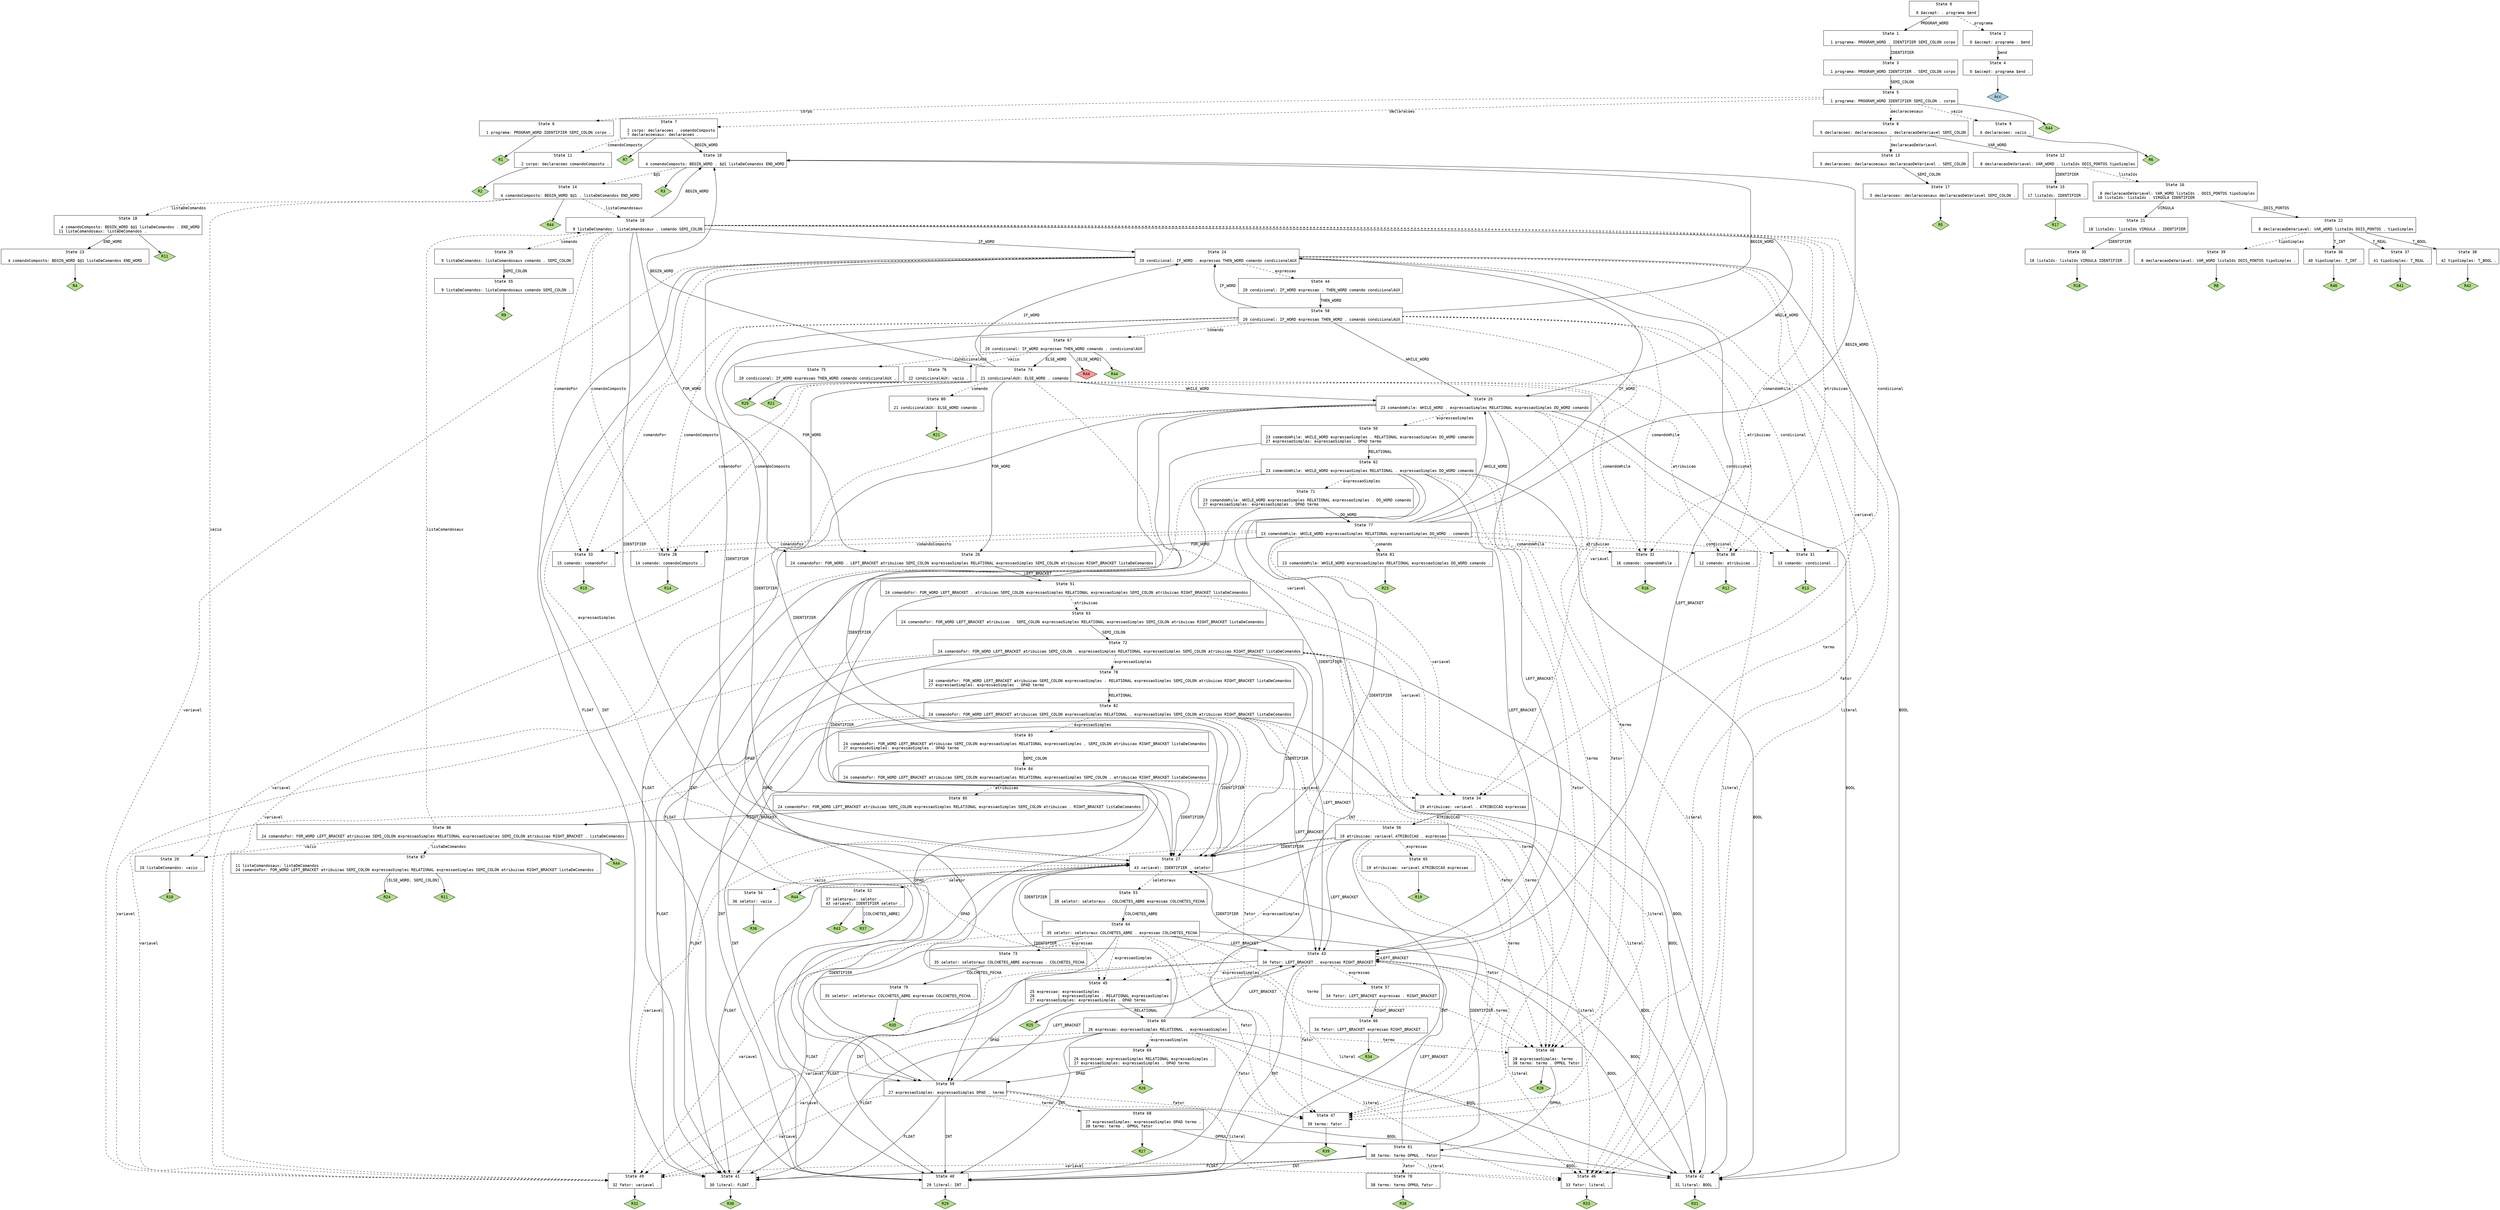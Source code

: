 // Generated by GNU Bison 3.5.1.
// Report bugs to <bug-bison@gnu.org>.
// Home page: <https://www.gnu.org/software/bison/>.

digraph "trabalhoFinal.y"
{
  node [fontname = courier, shape = box, colorscheme = paired6]
  edge [fontname = courier]

  0 [label="State 0\n\l  0 $accept: . programa $end\l"]
  0 -> 1 [style=solid label="PROGRAM_WORD"]
  0 -> 2 [style=dashed label="programa"]
  1 [label="State 1\n\l  1 programa: PROGRAM_WORD . IDENTIFIER SEMI_COLON corpo\l"]
  1 -> 3 [style=solid label="IDENTIFIER"]
  2 [label="State 2\n\l  0 $accept: programa . $end\l"]
  2 -> 4 [style=solid label="$end"]
  3 [label="State 3\n\l  1 programa: PROGRAM_WORD IDENTIFIER . SEMI_COLON corpo\l"]
  3 -> 5 [style=solid label="SEMI_COLON"]
  4 [label="State 4\n\l  0 $accept: programa $end .\l"]
  4 -> "4R0" [style=solid]
 "4R0" [label="Acc", fillcolor=1, shape=diamond, style=filled]
  5 [label="State 5\n\l  1 programa: PROGRAM_WORD IDENTIFIER SEMI_COLON . corpo\l"]
  5 -> 6 [style=dashed label="corpo"]
  5 -> 7 [style=dashed label="declaracoes"]
  5 -> 8 [style=dashed label="declaracoesaux"]
  5 -> 9 [style=dashed label="vazio"]
  5 -> "5R44" [style=solid]
 "5R44" [label="R44", fillcolor=3, shape=diamond, style=filled]
  6 [label="State 6\n\l  1 programa: PROGRAM_WORD IDENTIFIER SEMI_COLON corpo .\l"]
  6 -> "6R1" [style=solid]
 "6R1" [label="R1", fillcolor=3, shape=diamond, style=filled]
  7 [label="State 7\n\l  2 corpo: declaracoes . comandoComposto\l  7 declaracoesaux: declaracoes .\l"]
  7 -> 10 [style=solid label="BEGIN_WORD"]
  7 -> 11 [style=dashed label="comandoComposto"]
  7 -> "7R7" [style=solid]
 "7R7" [label="R7", fillcolor=3, shape=diamond, style=filled]
  8 [label="State 8\n\l  5 declaracoes: declaracoesaux . declaracaoDeVariavel SEMI_COLON\l"]
  8 -> 12 [style=solid label="VAR_WORD"]
  8 -> 13 [style=dashed label="declaracaoDeVariavel"]
  9 [label="State 9\n\l  6 declaracoes: vazio .\l"]
  9 -> "9R6" [style=solid]
 "9R6" [label="R6", fillcolor=3, shape=diamond, style=filled]
  10 [label="State 10\n\l  4 comandoComposto: BEGIN_WORD . $@1 listaDeComandos END_WORD\l"]
  10 -> 14 [style=dashed label="$@1"]
  10 -> "10R3" [style=solid]
 "10R3" [label="R3", fillcolor=3, shape=diamond, style=filled]
  11 [label="State 11\n\l  2 corpo: declaracoes comandoComposto .\l"]
  11 -> "11R2" [style=solid]
 "11R2" [label="R2", fillcolor=3, shape=diamond, style=filled]
  12 [label="State 12\n\l  8 declaracaoDeVariavel: VAR_WORD . listaIds DOIS_PONTOS tipoSimples\l"]
  12 -> 15 [style=solid label="IDENTIFIER"]
  12 -> 16 [style=dashed label="listaIds"]
  13 [label="State 13\n\l  5 declaracoes: declaracoesaux declaracaoDeVariavel . SEMI_COLON\l"]
  13 -> 17 [style=solid label="SEMI_COLON"]
  14 [label="State 14\n\l  4 comandoComposto: BEGIN_WORD $@1 . listaDeComandos END_WORD\l"]
  14 -> 18 [style=dashed label="listaDeComandos"]
  14 -> 19 [style=dashed label="listaComandosaux"]
  14 -> 20 [style=dashed label="vazio"]
  14 -> "14R44" [style=solid]
 "14R44" [label="R44", fillcolor=3, shape=diamond, style=filled]
  15 [label="State 15\n\l 17 listaIds: IDENTIFIER .\l"]
  15 -> "15R17" [style=solid]
 "15R17" [label="R17", fillcolor=3, shape=diamond, style=filled]
  16 [label="State 16\n\l  8 declaracaoDeVariavel: VAR_WORD listaIds . DOIS_PONTOS tipoSimples\l 18 listaIds: listaIds . VIRGULA IDENTIFIER\l"]
  16 -> 21 [style=solid label="VIRGULA"]
  16 -> 22 [style=solid label="DOIS_PONTOS"]
  17 [label="State 17\n\l  5 declaracoes: declaracoesaux declaracaoDeVariavel SEMI_COLON .\l"]
  17 -> "17R5" [style=solid]
 "17R5" [label="R5", fillcolor=3, shape=diamond, style=filled]
  18 [label="State 18\n\l  4 comandoComposto: BEGIN_WORD $@1 listaDeComandos . END_WORD\l 11 listaComandosaux: listaDeComandos .\l"]
  18 -> 23 [style=solid label="END_WORD"]
  18 -> "18R11" [style=solid]
 "18R11" [label="R11", fillcolor=3, shape=diamond, style=filled]
  19 [label="State 19\n\l  9 listaDeComandos: listaComandosaux . comando SEMI_COLON\l"]
  19 -> 24 [style=solid label="IF_WORD"]
  19 -> 25 [style=solid label="WHILE_WORD"]
  19 -> 26 [style=solid label="FOR_WORD"]
  19 -> 10 [style=solid label="BEGIN_WORD"]
  19 -> 27 [style=solid label="IDENTIFIER"]
  19 -> 28 [style=dashed label="comandoComposto"]
  19 -> 29 [style=dashed label="comando"]
  19 -> 30 [style=dashed label="atribuicao"]
  19 -> 31 [style=dashed label="condicional"]
  19 -> 32 [style=dashed label="comandoWhile"]
  19 -> 33 [style=dashed label="comandoFor"]
  19 -> 34 [style=dashed label="variavel"]
  20 [label="State 20\n\l 10 listaDeComandos: vazio .\l"]
  20 -> "20R10" [style=solid]
 "20R10" [label="R10", fillcolor=3, shape=diamond, style=filled]
  21 [label="State 21\n\l 18 listaIds: listaIds VIRGULA . IDENTIFIER\l"]
  21 -> 35 [style=solid label="IDENTIFIER"]
  22 [label="State 22\n\l  8 declaracaoDeVariavel: VAR_WORD listaIds DOIS_PONTOS . tipoSimples\l"]
  22 -> 36 [style=solid label="T_INT"]
  22 -> 37 [style=solid label="T_REAL"]
  22 -> 38 [style=solid label="T_BOOL"]
  22 -> 39 [style=dashed label="tipoSimples"]
  23 [label="State 23\n\l  4 comandoComposto: BEGIN_WORD $@1 listaDeComandos END_WORD .\l"]
  23 -> "23R4" [style=solid]
 "23R4" [label="R4", fillcolor=3, shape=diamond, style=filled]
  24 [label="State 24\n\l 20 condicional: IF_WORD . expressao THEN_WORD comando condicionalAUX\l"]
  24 -> 40 [style=solid label="INT"]
  24 -> 41 [style=solid label="FLOAT"]
  24 -> 42 [style=solid label="BOOL"]
  24 -> 27 [style=solid label="IDENTIFIER"]
  24 -> 43 [style=solid label="LEFT_BRACKET"]
  24 -> 44 [style=dashed label="expressao"]
  24 -> 45 [style=dashed label="expressaoSimples"]
  24 -> 46 [style=dashed label="literal"]
  24 -> 47 [style=dashed label="fator"]
  24 -> 48 [style=dashed label="termo"]
  24 -> 49 [style=dashed label="variavel"]
  25 [label="State 25\n\l 23 comandoWhile: WHILE_WORD . expressaoSimples RELATIONAL expressaoSimples DO_WORD comando\l"]
  25 -> 40 [style=solid label="INT"]
  25 -> 41 [style=solid label="FLOAT"]
  25 -> 42 [style=solid label="BOOL"]
  25 -> 27 [style=solid label="IDENTIFIER"]
  25 -> 43 [style=solid label="LEFT_BRACKET"]
  25 -> 50 [style=dashed label="expressaoSimples"]
  25 -> 46 [style=dashed label="literal"]
  25 -> 47 [style=dashed label="fator"]
  25 -> 48 [style=dashed label="termo"]
  25 -> 49 [style=dashed label="variavel"]
  26 [label="State 26\n\l 24 comandoFor: FOR_WORD . LEFT_BRACKET atribuicao SEMI_COLON expressaoSimples RELATIONAL expressaoSimples SEMI_COLON atribuicao RIGHT_BRACKET listaDeComandos\l"]
  26 -> 51 [style=solid label="LEFT_BRACKET"]
  27 [label="State 27\n\l 43 variavel: IDENTIFIER . seletor\l"]
  27 -> 52 [style=dashed label="seletor"]
  27 -> 53 [style=dashed label="seletoraux"]
  27 -> 54 [style=dashed label="vazio"]
  27 -> "27R44" [style=solid]
 "27R44" [label="R44", fillcolor=3, shape=diamond, style=filled]
  28 [label="State 28\n\l 14 comando: comandoComposto .\l"]
  28 -> "28R14" [style=solid]
 "28R14" [label="R14", fillcolor=3, shape=diamond, style=filled]
  29 [label="State 29\n\l  9 listaDeComandos: listaComandosaux comando . SEMI_COLON\l"]
  29 -> 55 [style=solid label="SEMI_COLON"]
  30 [label="State 30\n\l 12 comando: atribuicao .\l"]
  30 -> "30R12" [style=solid]
 "30R12" [label="R12", fillcolor=3, shape=diamond, style=filled]
  31 [label="State 31\n\l 13 comando: condicional .\l"]
  31 -> "31R13" [style=solid]
 "31R13" [label="R13", fillcolor=3, shape=diamond, style=filled]
  32 [label="State 32\n\l 16 comando: comandoWhile .\l"]
  32 -> "32R16" [style=solid]
 "32R16" [label="R16", fillcolor=3, shape=diamond, style=filled]
  33 [label="State 33\n\l 15 comando: comandoFor .\l"]
  33 -> "33R15" [style=solid]
 "33R15" [label="R15", fillcolor=3, shape=diamond, style=filled]
  34 [label="State 34\n\l 19 atribuicao: variavel . ATRIBUICAO expressao\l"]
  34 -> 56 [style=solid label="ATRIBUICAO"]
  35 [label="State 35\n\l 18 listaIds: listaIds VIRGULA IDENTIFIER .\l"]
  35 -> "35R18" [style=solid]
 "35R18" [label="R18", fillcolor=3, shape=diamond, style=filled]
  36 [label="State 36\n\l 40 tipoSimples: T_INT .\l"]
  36 -> "36R40" [style=solid]
 "36R40" [label="R40", fillcolor=3, shape=diamond, style=filled]
  37 [label="State 37\n\l 41 tipoSimples: T_REAL .\l"]
  37 -> "37R41" [style=solid]
 "37R41" [label="R41", fillcolor=3, shape=diamond, style=filled]
  38 [label="State 38\n\l 42 tipoSimples: T_BOOL .\l"]
  38 -> "38R42" [style=solid]
 "38R42" [label="R42", fillcolor=3, shape=diamond, style=filled]
  39 [label="State 39\n\l  8 declaracaoDeVariavel: VAR_WORD listaIds DOIS_PONTOS tipoSimples .\l"]
  39 -> "39R8" [style=solid]
 "39R8" [label="R8", fillcolor=3, shape=diamond, style=filled]
  40 [label="State 40\n\l 29 literal: INT .\l"]
  40 -> "40R29" [style=solid]
 "40R29" [label="R29", fillcolor=3, shape=diamond, style=filled]
  41 [label="State 41\n\l 30 literal: FLOAT .\l"]
  41 -> "41R30" [style=solid]
 "41R30" [label="R30", fillcolor=3, shape=diamond, style=filled]
  42 [label="State 42\n\l 31 literal: BOOL .\l"]
  42 -> "42R31" [style=solid]
 "42R31" [label="R31", fillcolor=3, shape=diamond, style=filled]
  43 [label="State 43\n\l 34 fator: LEFT_BRACKET . expressao RIGHT_BRACKET\l"]
  43 -> 40 [style=solid label="INT"]
  43 -> 41 [style=solid label="FLOAT"]
  43 -> 42 [style=solid label="BOOL"]
  43 -> 27 [style=solid label="IDENTIFIER"]
  43 -> 43 [style=solid label="LEFT_BRACKET"]
  43 -> 57 [style=dashed label="expressao"]
  43 -> 45 [style=dashed label="expressaoSimples"]
  43 -> 46 [style=dashed label="literal"]
  43 -> 47 [style=dashed label="fator"]
  43 -> 48 [style=dashed label="termo"]
  43 -> 49 [style=dashed label="variavel"]
  44 [label="State 44\n\l 20 condicional: IF_WORD expressao . THEN_WORD comando condicionalAUX\l"]
  44 -> 58 [style=solid label="THEN_WORD"]
  45 [label="State 45\n\l 25 expressao: expressaoSimples .\l 26          | expressaoSimples . RELATIONAL expressaoSimples\l 27 expressaoSimples: expressaoSimples . OPAD termo\l"]
  45 -> 59 [style=solid label="OPAD"]
  45 -> 60 [style=solid label="RELATIONAL"]
  45 -> "45R25" [style=solid]
 "45R25" [label="R25", fillcolor=3, shape=diamond, style=filled]
  46 [label="State 46\n\l 33 fator: literal .\l"]
  46 -> "46R33" [style=solid]
 "46R33" [label="R33", fillcolor=3, shape=diamond, style=filled]
  47 [label="State 47\n\l 39 termo: fator .\l"]
  47 -> "47R39" [style=solid]
 "47R39" [label="R39", fillcolor=3, shape=diamond, style=filled]
  48 [label="State 48\n\l 28 expressaoSimples: termo .\l 38 termo: termo . OPMUL fator\l"]
  48 -> 61 [style=solid label="OPMUL"]
  48 -> "48R28" [style=solid]
 "48R28" [label="R28", fillcolor=3, shape=diamond, style=filled]
  49 [label="State 49\n\l 32 fator: variavel .\l"]
  49 -> "49R32" [style=solid]
 "49R32" [label="R32", fillcolor=3, shape=diamond, style=filled]
  50 [label="State 50\n\l 23 comandoWhile: WHILE_WORD expressaoSimples . RELATIONAL expressaoSimples DO_WORD comando\l 27 expressaoSimples: expressaoSimples . OPAD termo\l"]
  50 -> 59 [style=solid label="OPAD"]
  50 -> 62 [style=solid label="RELATIONAL"]
  51 [label="State 51\n\l 24 comandoFor: FOR_WORD LEFT_BRACKET . atribuicao SEMI_COLON expressaoSimples RELATIONAL expressaoSimples SEMI_COLON atribuicao RIGHT_BRACKET listaDeComandos\l"]
  51 -> 27 [style=solid label="IDENTIFIER"]
  51 -> 63 [style=dashed label="atribuicao"]
  51 -> 34 [style=dashed label="variavel"]
  52 [label="State 52\n\l 37 seletoraux: seletor .\l 43 variavel: IDENTIFIER seletor .\l"]
  52 -> "52R37" [label="[COLCHETES_ABRE]", style=solid]
 "52R37" [label="R37", fillcolor=3, shape=diamond, style=filled]
  52 -> "52R43" [style=solid]
 "52R43" [label="R43", fillcolor=3, shape=diamond, style=filled]
  53 [label="State 53\n\l 35 seletor: seletoraux . COLCHETES_ABRE expressao COLCHETES_FECHA\l"]
  53 -> 64 [style=solid label="COLCHETES_ABRE"]
  54 [label="State 54\n\l 36 seletor: vazio .\l"]
  54 -> "54R36" [style=solid]
 "54R36" [label="R36", fillcolor=3, shape=diamond, style=filled]
  55 [label="State 55\n\l  9 listaDeComandos: listaComandosaux comando SEMI_COLON .\l"]
  55 -> "55R9" [style=solid]
 "55R9" [label="R9", fillcolor=3, shape=diamond, style=filled]
  56 [label="State 56\n\l 19 atribuicao: variavel ATRIBUICAO . expressao\l"]
  56 -> 40 [style=solid label="INT"]
  56 -> 41 [style=solid label="FLOAT"]
  56 -> 42 [style=solid label="BOOL"]
  56 -> 27 [style=solid label="IDENTIFIER"]
  56 -> 43 [style=solid label="LEFT_BRACKET"]
  56 -> 65 [style=dashed label="expressao"]
  56 -> 45 [style=dashed label="expressaoSimples"]
  56 -> 46 [style=dashed label="literal"]
  56 -> 47 [style=dashed label="fator"]
  56 -> 48 [style=dashed label="termo"]
  56 -> 49 [style=dashed label="variavel"]
  57 [label="State 57\n\l 34 fator: LEFT_BRACKET expressao . RIGHT_BRACKET\l"]
  57 -> 66 [style=solid label="RIGHT_BRACKET"]
  58 [label="State 58\n\l 20 condicional: IF_WORD expressao THEN_WORD . comando condicionalAUX\l"]
  58 -> 24 [style=solid label="IF_WORD"]
  58 -> 25 [style=solid label="WHILE_WORD"]
  58 -> 26 [style=solid label="FOR_WORD"]
  58 -> 10 [style=solid label="BEGIN_WORD"]
  58 -> 27 [style=solid label="IDENTIFIER"]
  58 -> 28 [style=dashed label="comandoComposto"]
  58 -> 67 [style=dashed label="comando"]
  58 -> 30 [style=dashed label="atribuicao"]
  58 -> 31 [style=dashed label="condicional"]
  58 -> 32 [style=dashed label="comandoWhile"]
  58 -> 33 [style=dashed label="comandoFor"]
  58 -> 34 [style=dashed label="variavel"]
  59 [label="State 59\n\l 27 expressaoSimples: expressaoSimples OPAD . termo\l"]
  59 -> 40 [style=solid label="INT"]
  59 -> 41 [style=solid label="FLOAT"]
  59 -> 42 [style=solid label="BOOL"]
  59 -> 27 [style=solid label="IDENTIFIER"]
  59 -> 43 [style=solid label="LEFT_BRACKET"]
  59 -> 46 [style=dashed label="literal"]
  59 -> 47 [style=dashed label="fator"]
  59 -> 68 [style=dashed label="termo"]
  59 -> 49 [style=dashed label="variavel"]
  60 [label="State 60\n\l 26 expressao: expressaoSimples RELATIONAL . expressaoSimples\l"]
  60 -> 40 [style=solid label="INT"]
  60 -> 41 [style=solid label="FLOAT"]
  60 -> 42 [style=solid label="BOOL"]
  60 -> 27 [style=solid label="IDENTIFIER"]
  60 -> 43 [style=solid label="LEFT_BRACKET"]
  60 -> 69 [style=dashed label="expressaoSimples"]
  60 -> 46 [style=dashed label="literal"]
  60 -> 47 [style=dashed label="fator"]
  60 -> 48 [style=dashed label="termo"]
  60 -> 49 [style=dashed label="variavel"]
  61 [label="State 61\n\l 38 termo: termo OPMUL . fator\l"]
  61 -> 40 [style=solid label="INT"]
  61 -> 41 [style=solid label="FLOAT"]
  61 -> 42 [style=solid label="BOOL"]
  61 -> 27 [style=solid label="IDENTIFIER"]
  61 -> 43 [style=solid label="LEFT_BRACKET"]
  61 -> 46 [style=dashed label="literal"]
  61 -> 70 [style=dashed label="fator"]
  61 -> 49 [style=dashed label="variavel"]
  62 [label="State 62\n\l 23 comandoWhile: WHILE_WORD expressaoSimples RELATIONAL . expressaoSimples DO_WORD comando\l"]
  62 -> 40 [style=solid label="INT"]
  62 -> 41 [style=solid label="FLOAT"]
  62 -> 42 [style=solid label="BOOL"]
  62 -> 27 [style=solid label="IDENTIFIER"]
  62 -> 43 [style=solid label="LEFT_BRACKET"]
  62 -> 71 [style=dashed label="expressaoSimples"]
  62 -> 46 [style=dashed label="literal"]
  62 -> 47 [style=dashed label="fator"]
  62 -> 48 [style=dashed label="termo"]
  62 -> 49 [style=dashed label="variavel"]
  63 [label="State 63\n\l 24 comandoFor: FOR_WORD LEFT_BRACKET atribuicao . SEMI_COLON expressaoSimples RELATIONAL expressaoSimples SEMI_COLON atribuicao RIGHT_BRACKET listaDeComandos\l"]
  63 -> 72 [style=solid label="SEMI_COLON"]
  64 [label="State 64\n\l 35 seletor: seletoraux COLCHETES_ABRE . expressao COLCHETES_FECHA\l"]
  64 -> 40 [style=solid label="INT"]
  64 -> 41 [style=solid label="FLOAT"]
  64 -> 42 [style=solid label="BOOL"]
  64 -> 27 [style=solid label="IDENTIFIER"]
  64 -> 43 [style=solid label="LEFT_BRACKET"]
  64 -> 73 [style=dashed label="expressao"]
  64 -> 45 [style=dashed label="expressaoSimples"]
  64 -> 46 [style=dashed label="literal"]
  64 -> 47 [style=dashed label="fator"]
  64 -> 48 [style=dashed label="termo"]
  64 -> 49 [style=dashed label="variavel"]
  65 [label="State 65\n\l 19 atribuicao: variavel ATRIBUICAO expressao .\l"]
  65 -> "65R19" [style=solid]
 "65R19" [label="R19", fillcolor=3, shape=diamond, style=filled]
  66 [label="State 66\n\l 34 fator: LEFT_BRACKET expressao RIGHT_BRACKET .\l"]
  66 -> "66R34" [style=solid]
 "66R34" [label="R34", fillcolor=3, shape=diamond, style=filled]
  67 [label="State 67\n\l 20 condicional: IF_WORD expressao THEN_WORD comando . condicionalAUX\l"]
  67 -> 74 [style=solid label="ELSE_WORD"]
  67 -> 75 [style=dashed label="condicionalAUX"]
  67 -> 76 [style=dashed label="vazio"]
  67 -> "67R44d" [label="[ELSE_WORD]", style=solid]
 "67R44d" [label="R44", fillcolor=5, shape=diamond, style=filled]
  67 -> "67R44" [style=solid]
 "67R44" [label="R44", fillcolor=3, shape=diamond, style=filled]
  68 [label="State 68\n\l 27 expressaoSimples: expressaoSimples OPAD termo .\l 38 termo: termo . OPMUL fator\l"]
  68 -> 61 [style=solid label="OPMUL"]
  68 -> "68R27" [style=solid]
 "68R27" [label="R27", fillcolor=3, shape=diamond, style=filled]
  69 [label="State 69\n\l 26 expressao: expressaoSimples RELATIONAL expressaoSimples .\l 27 expressaoSimples: expressaoSimples . OPAD termo\l"]
  69 -> 59 [style=solid label="OPAD"]
  69 -> "69R26" [style=solid]
 "69R26" [label="R26", fillcolor=3, shape=diamond, style=filled]
  70 [label="State 70\n\l 38 termo: termo OPMUL fator .\l"]
  70 -> "70R38" [style=solid]
 "70R38" [label="R38", fillcolor=3, shape=diamond, style=filled]
  71 [label="State 71\n\l 23 comandoWhile: WHILE_WORD expressaoSimples RELATIONAL expressaoSimples . DO_WORD comando\l 27 expressaoSimples: expressaoSimples . OPAD termo\l"]
  71 -> 77 [style=solid label="DO_WORD"]
  71 -> 59 [style=solid label="OPAD"]
  72 [label="State 72\n\l 24 comandoFor: FOR_WORD LEFT_BRACKET atribuicao SEMI_COLON . expressaoSimples RELATIONAL expressaoSimples SEMI_COLON atribuicao RIGHT_BRACKET listaDeComandos\l"]
  72 -> 40 [style=solid label="INT"]
  72 -> 41 [style=solid label="FLOAT"]
  72 -> 42 [style=solid label="BOOL"]
  72 -> 27 [style=solid label="IDENTIFIER"]
  72 -> 43 [style=solid label="LEFT_BRACKET"]
  72 -> 78 [style=dashed label="expressaoSimples"]
  72 -> 46 [style=dashed label="literal"]
  72 -> 47 [style=dashed label="fator"]
  72 -> 48 [style=dashed label="termo"]
  72 -> 49 [style=dashed label="variavel"]
  73 [label="State 73\n\l 35 seletor: seletoraux COLCHETES_ABRE expressao . COLCHETES_FECHA\l"]
  73 -> 79 [style=solid label="COLCHETES_FECHA"]
  74 [label="State 74\n\l 21 condicionalAUX: ELSE_WORD . comando\l"]
  74 -> 24 [style=solid label="IF_WORD"]
  74 -> 25 [style=solid label="WHILE_WORD"]
  74 -> 26 [style=solid label="FOR_WORD"]
  74 -> 10 [style=solid label="BEGIN_WORD"]
  74 -> 27 [style=solid label="IDENTIFIER"]
  74 -> 28 [style=dashed label="comandoComposto"]
  74 -> 80 [style=dashed label="comando"]
  74 -> 30 [style=dashed label="atribuicao"]
  74 -> 31 [style=dashed label="condicional"]
  74 -> 32 [style=dashed label="comandoWhile"]
  74 -> 33 [style=dashed label="comandoFor"]
  74 -> 34 [style=dashed label="variavel"]
  75 [label="State 75\n\l 20 condicional: IF_WORD expressao THEN_WORD comando condicionalAUX .\l"]
  75 -> "75R20" [style=solid]
 "75R20" [label="R20", fillcolor=3, shape=diamond, style=filled]
  76 [label="State 76\n\l 22 condicionalAUX: vazio .\l"]
  76 -> "76R22" [style=solid]
 "76R22" [label="R22", fillcolor=3, shape=diamond, style=filled]
  77 [label="State 77\n\l 23 comandoWhile: WHILE_WORD expressaoSimples RELATIONAL expressaoSimples DO_WORD . comando\l"]
  77 -> 24 [style=solid label="IF_WORD"]
  77 -> 25 [style=solid label="WHILE_WORD"]
  77 -> 26 [style=solid label="FOR_WORD"]
  77 -> 10 [style=solid label="BEGIN_WORD"]
  77 -> 27 [style=solid label="IDENTIFIER"]
  77 -> 28 [style=dashed label="comandoComposto"]
  77 -> 81 [style=dashed label="comando"]
  77 -> 30 [style=dashed label="atribuicao"]
  77 -> 31 [style=dashed label="condicional"]
  77 -> 32 [style=dashed label="comandoWhile"]
  77 -> 33 [style=dashed label="comandoFor"]
  77 -> 34 [style=dashed label="variavel"]
  78 [label="State 78\n\l 24 comandoFor: FOR_WORD LEFT_BRACKET atribuicao SEMI_COLON expressaoSimples . RELATIONAL expressaoSimples SEMI_COLON atribuicao RIGHT_BRACKET listaDeComandos\l 27 expressaoSimples: expressaoSimples . OPAD termo\l"]
  78 -> 59 [style=solid label="OPAD"]
  78 -> 82 [style=solid label="RELATIONAL"]
  79 [label="State 79\n\l 35 seletor: seletoraux COLCHETES_ABRE expressao COLCHETES_FECHA .\l"]
  79 -> "79R35" [style=solid]
 "79R35" [label="R35", fillcolor=3, shape=diamond, style=filled]
  80 [label="State 80\n\l 21 condicionalAUX: ELSE_WORD comando .\l"]
  80 -> "80R21" [style=solid]
 "80R21" [label="R21", fillcolor=3, shape=diamond, style=filled]
  81 [label="State 81\n\l 23 comandoWhile: WHILE_WORD expressaoSimples RELATIONAL expressaoSimples DO_WORD comando .\l"]
  81 -> "81R23" [style=solid]
 "81R23" [label="R23", fillcolor=3, shape=diamond, style=filled]
  82 [label="State 82\n\l 24 comandoFor: FOR_WORD LEFT_BRACKET atribuicao SEMI_COLON expressaoSimples RELATIONAL . expressaoSimples SEMI_COLON atribuicao RIGHT_BRACKET listaDeComandos\l"]
  82 -> 40 [style=solid label="INT"]
  82 -> 41 [style=solid label="FLOAT"]
  82 -> 42 [style=solid label="BOOL"]
  82 -> 27 [style=solid label="IDENTIFIER"]
  82 -> 43 [style=solid label="LEFT_BRACKET"]
  82 -> 83 [style=dashed label="expressaoSimples"]
  82 -> 46 [style=dashed label="literal"]
  82 -> 47 [style=dashed label="fator"]
  82 -> 48 [style=dashed label="termo"]
  82 -> 49 [style=dashed label="variavel"]
  83 [label="State 83\n\l 24 comandoFor: FOR_WORD LEFT_BRACKET atribuicao SEMI_COLON expressaoSimples RELATIONAL expressaoSimples . SEMI_COLON atribuicao RIGHT_BRACKET listaDeComandos\l 27 expressaoSimples: expressaoSimples . OPAD termo\l"]
  83 -> 59 [style=solid label="OPAD"]
  83 -> 84 [style=solid label="SEMI_COLON"]
  84 [label="State 84\n\l 24 comandoFor: FOR_WORD LEFT_BRACKET atribuicao SEMI_COLON expressaoSimples RELATIONAL expressaoSimples SEMI_COLON . atribuicao RIGHT_BRACKET listaDeComandos\l"]
  84 -> 27 [style=solid label="IDENTIFIER"]
  84 -> 85 [style=dashed label="atribuicao"]
  84 -> 34 [style=dashed label="variavel"]
  85 [label="State 85\n\l 24 comandoFor: FOR_WORD LEFT_BRACKET atribuicao SEMI_COLON expressaoSimples RELATIONAL expressaoSimples SEMI_COLON atribuicao . RIGHT_BRACKET listaDeComandos\l"]
  85 -> 86 [style=solid label="RIGHT_BRACKET"]
  86 [label="State 86\n\l 24 comandoFor: FOR_WORD LEFT_BRACKET atribuicao SEMI_COLON expressaoSimples RELATIONAL expressaoSimples SEMI_COLON atribuicao RIGHT_BRACKET . listaDeComandos\l"]
  86 -> 87 [style=dashed label="listaDeComandos"]
  86 -> 19 [style=dashed label="listaComandosaux"]
  86 -> 20 [style=dashed label="vazio"]
  86 -> "86R44" [style=solid]
 "86R44" [label="R44", fillcolor=3, shape=diamond, style=filled]
  87 [label="State 87\n\l 11 listaComandosaux: listaDeComandos .\l 24 comandoFor: FOR_WORD LEFT_BRACKET atribuicao SEMI_COLON expressaoSimples RELATIONAL expressaoSimples SEMI_COLON atribuicao RIGHT_BRACKET listaDeComandos .\l"]
  87 -> "87R11" [style=solid]
 "87R11" [label="R11", fillcolor=3, shape=diamond, style=filled]
  87 -> "87R24" [label="[ELSE_WORD, SEMI_COLON]", style=solid]
 "87R24" [label="R24", fillcolor=3, shape=diamond, style=filled]
}
